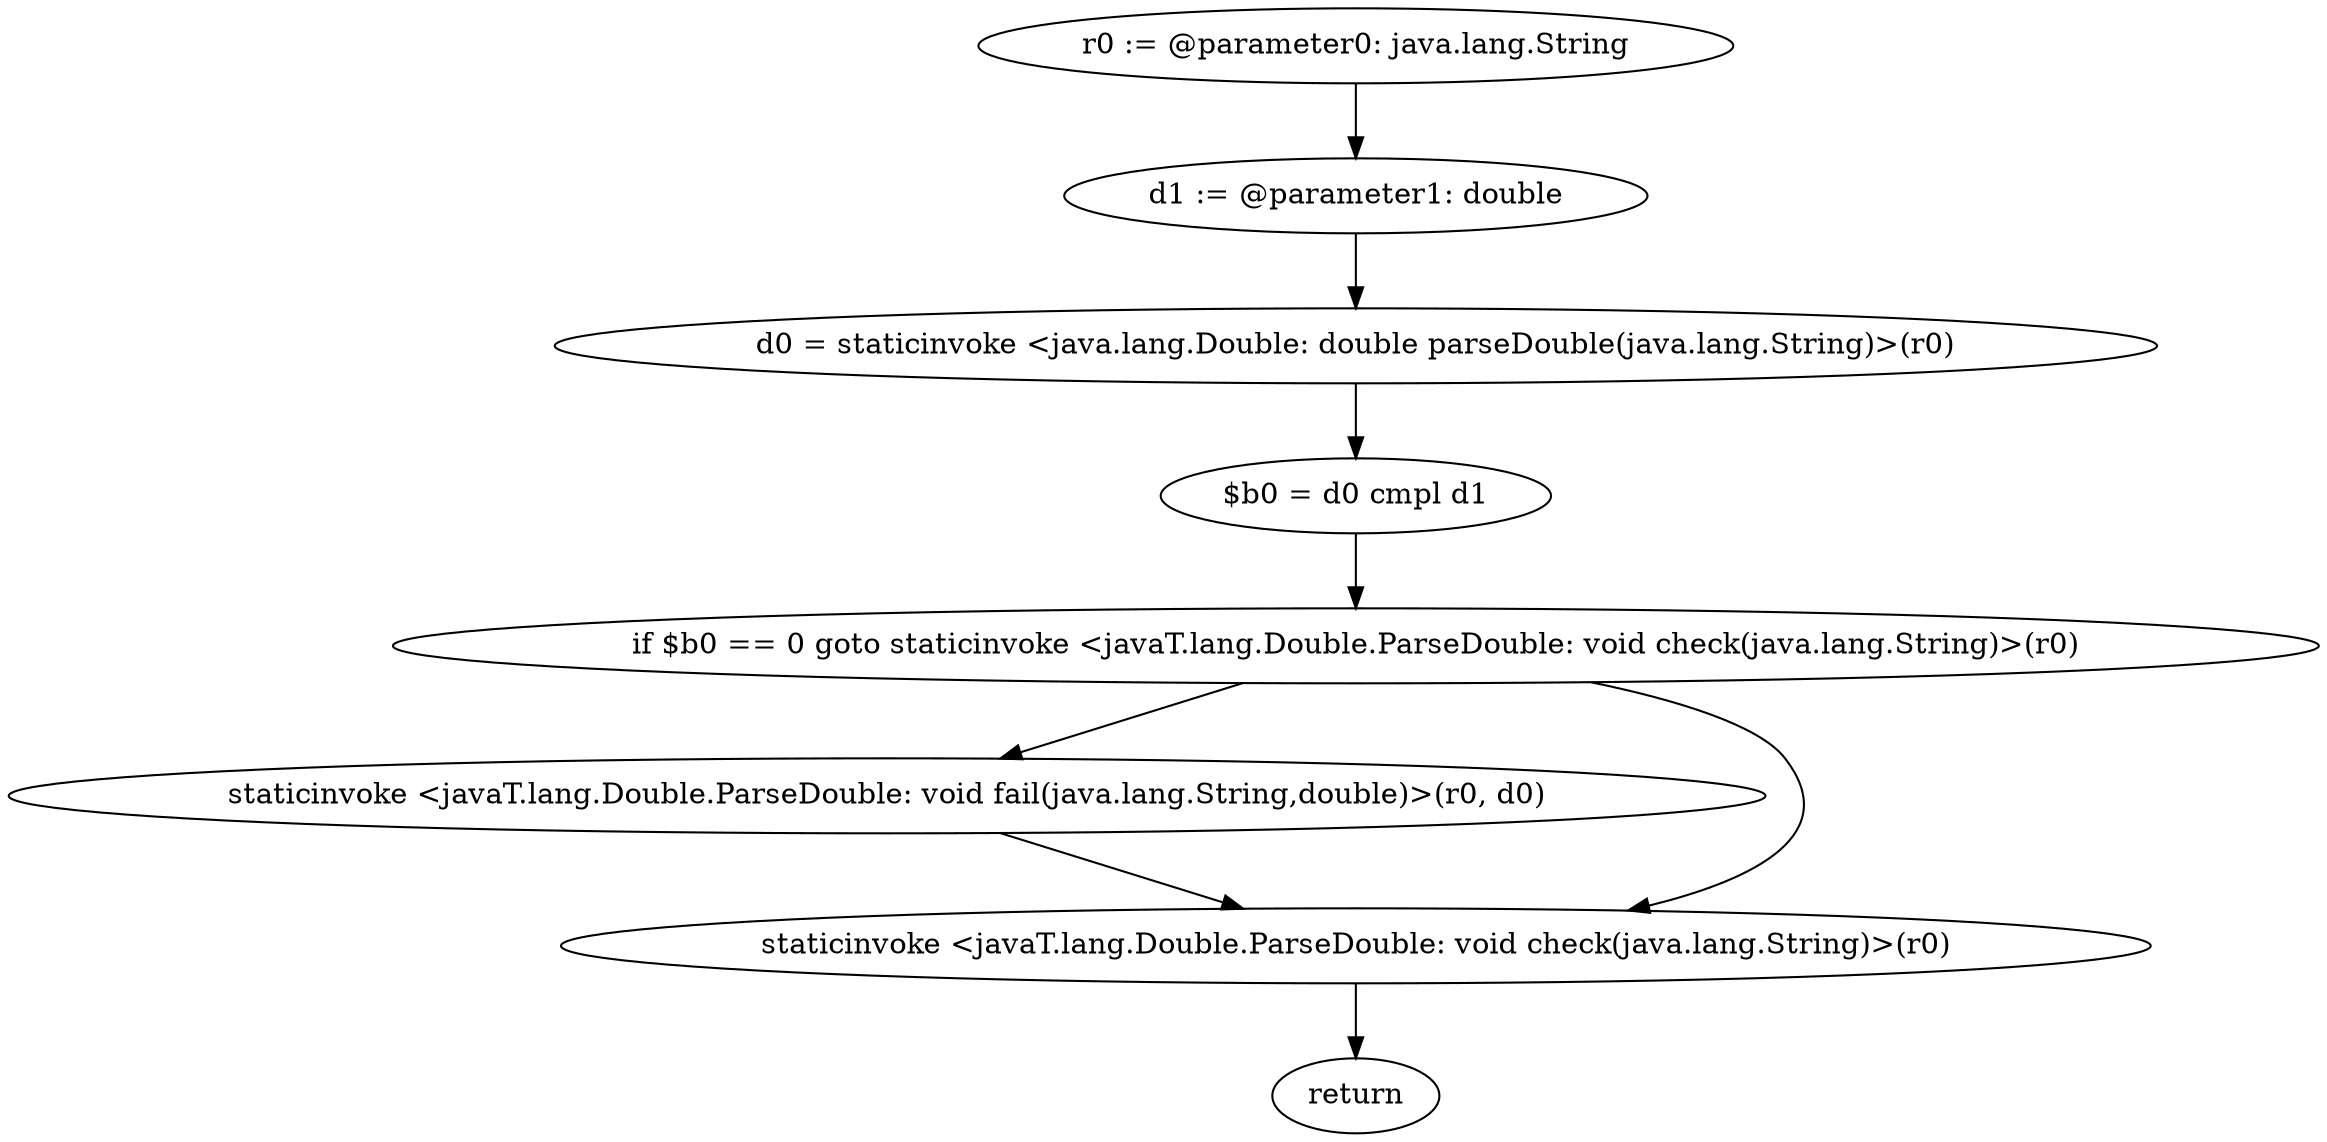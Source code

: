 digraph "unitGraph" {
    "r0 := @parameter0: java.lang.String"
    "d1 := @parameter1: double"
    "d0 = staticinvoke <java.lang.Double: double parseDouble(java.lang.String)>(r0)"
    "$b0 = d0 cmpl d1"
    "if $b0 == 0 goto staticinvoke <javaT.lang.Double.ParseDouble: void check(java.lang.String)>(r0)"
    "staticinvoke <javaT.lang.Double.ParseDouble: void fail(java.lang.String,double)>(r0, d0)"
    "staticinvoke <javaT.lang.Double.ParseDouble: void check(java.lang.String)>(r0)"
    "return"
    "r0 := @parameter0: java.lang.String"->"d1 := @parameter1: double";
    "d1 := @parameter1: double"->"d0 = staticinvoke <java.lang.Double: double parseDouble(java.lang.String)>(r0)";
    "d0 = staticinvoke <java.lang.Double: double parseDouble(java.lang.String)>(r0)"->"$b0 = d0 cmpl d1";
    "$b0 = d0 cmpl d1"->"if $b0 == 0 goto staticinvoke <javaT.lang.Double.ParseDouble: void check(java.lang.String)>(r0)";
    "if $b0 == 0 goto staticinvoke <javaT.lang.Double.ParseDouble: void check(java.lang.String)>(r0)"->"staticinvoke <javaT.lang.Double.ParseDouble: void fail(java.lang.String,double)>(r0, d0)";
    "if $b0 == 0 goto staticinvoke <javaT.lang.Double.ParseDouble: void check(java.lang.String)>(r0)"->"staticinvoke <javaT.lang.Double.ParseDouble: void check(java.lang.String)>(r0)";
    "staticinvoke <javaT.lang.Double.ParseDouble: void fail(java.lang.String,double)>(r0, d0)"->"staticinvoke <javaT.lang.Double.ParseDouble: void check(java.lang.String)>(r0)";
    "staticinvoke <javaT.lang.Double.ParseDouble: void check(java.lang.String)>(r0)"->"return";
}
